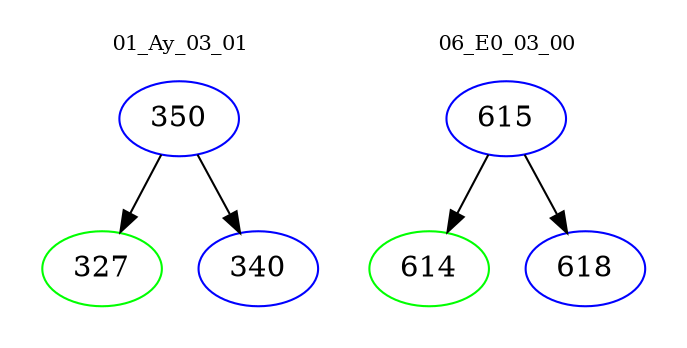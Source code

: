 digraph{
subgraph cluster_0 {
color = white
label = "01_Ay_03_01";
fontsize=10;
T0_350 [label="350", color="blue"]
T0_350 -> T0_327 [color="black"]
T0_327 [label="327", color="green"]
T0_350 -> T0_340 [color="black"]
T0_340 [label="340", color="blue"]
}
subgraph cluster_1 {
color = white
label = "06_E0_03_00";
fontsize=10;
T1_615 [label="615", color="blue"]
T1_615 -> T1_614 [color="black"]
T1_614 [label="614", color="green"]
T1_615 -> T1_618 [color="black"]
T1_618 [label="618", color="blue"]
}
}
